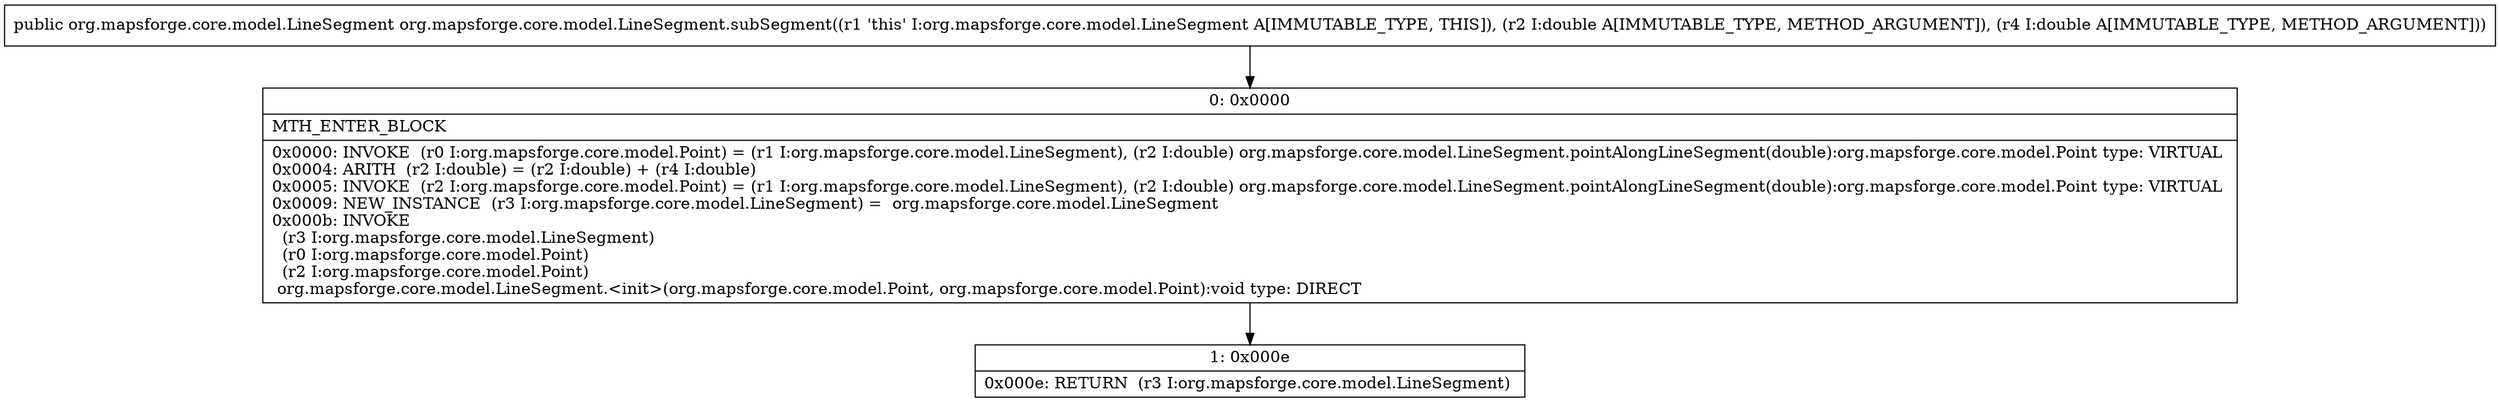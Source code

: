 digraph "CFG fororg.mapsforge.core.model.LineSegment.subSegment(DD)Lorg\/mapsforge\/core\/model\/LineSegment;" {
Node_0 [shape=record,label="{0\:\ 0x0000|MTH_ENTER_BLOCK\l|0x0000: INVOKE  (r0 I:org.mapsforge.core.model.Point) = (r1 I:org.mapsforge.core.model.LineSegment), (r2 I:double) org.mapsforge.core.model.LineSegment.pointAlongLineSegment(double):org.mapsforge.core.model.Point type: VIRTUAL \l0x0004: ARITH  (r2 I:double) = (r2 I:double) + (r4 I:double) \l0x0005: INVOKE  (r2 I:org.mapsforge.core.model.Point) = (r1 I:org.mapsforge.core.model.LineSegment), (r2 I:double) org.mapsforge.core.model.LineSegment.pointAlongLineSegment(double):org.mapsforge.core.model.Point type: VIRTUAL \l0x0009: NEW_INSTANCE  (r3 I:org.mapsforge.core.model.LineSegment) =  org.mapsforge.core.model.LineSegment \l0x000b: INVOKE  \l  (r3 I:org.mapsforge.core.model.LineSegment)\l  (r0 I:org.mapsforge.core.model.Point)\l  (r2 I:org.mapsforge.core.model.Point)\l org.mapsforge.core.model.LineSegment.\<init\>(org.mapsforge.core.model.Point, org.mapsforge.core.model.Point):void type: DIRECT \l}"];
Node_1 [shape=record,label="{1\:\ 0x000e|0x000e: RETURN  (r3 I:org.mapsforge.core.model.LineSegment) \l}"];
MethodNode[shape=record,label="{public org.mapsforge.core.model.LineSegment org.mapsforge.core.model.LineSegment.subSegment((r1 'this' I:org.mapsforge.core.model.LineSegment A[IMMUTABLE_TYPE, THIS]), (r2 I:double A[IMMUTABLE_TYPE, METHOD_ARGUMENT]), (r4 I:double A[IMMUTABLE_TYPE, METHOD_ARGUMENT])) }"];
MethodNode -> Node_0;
Node_0 -> Node_1;
}

